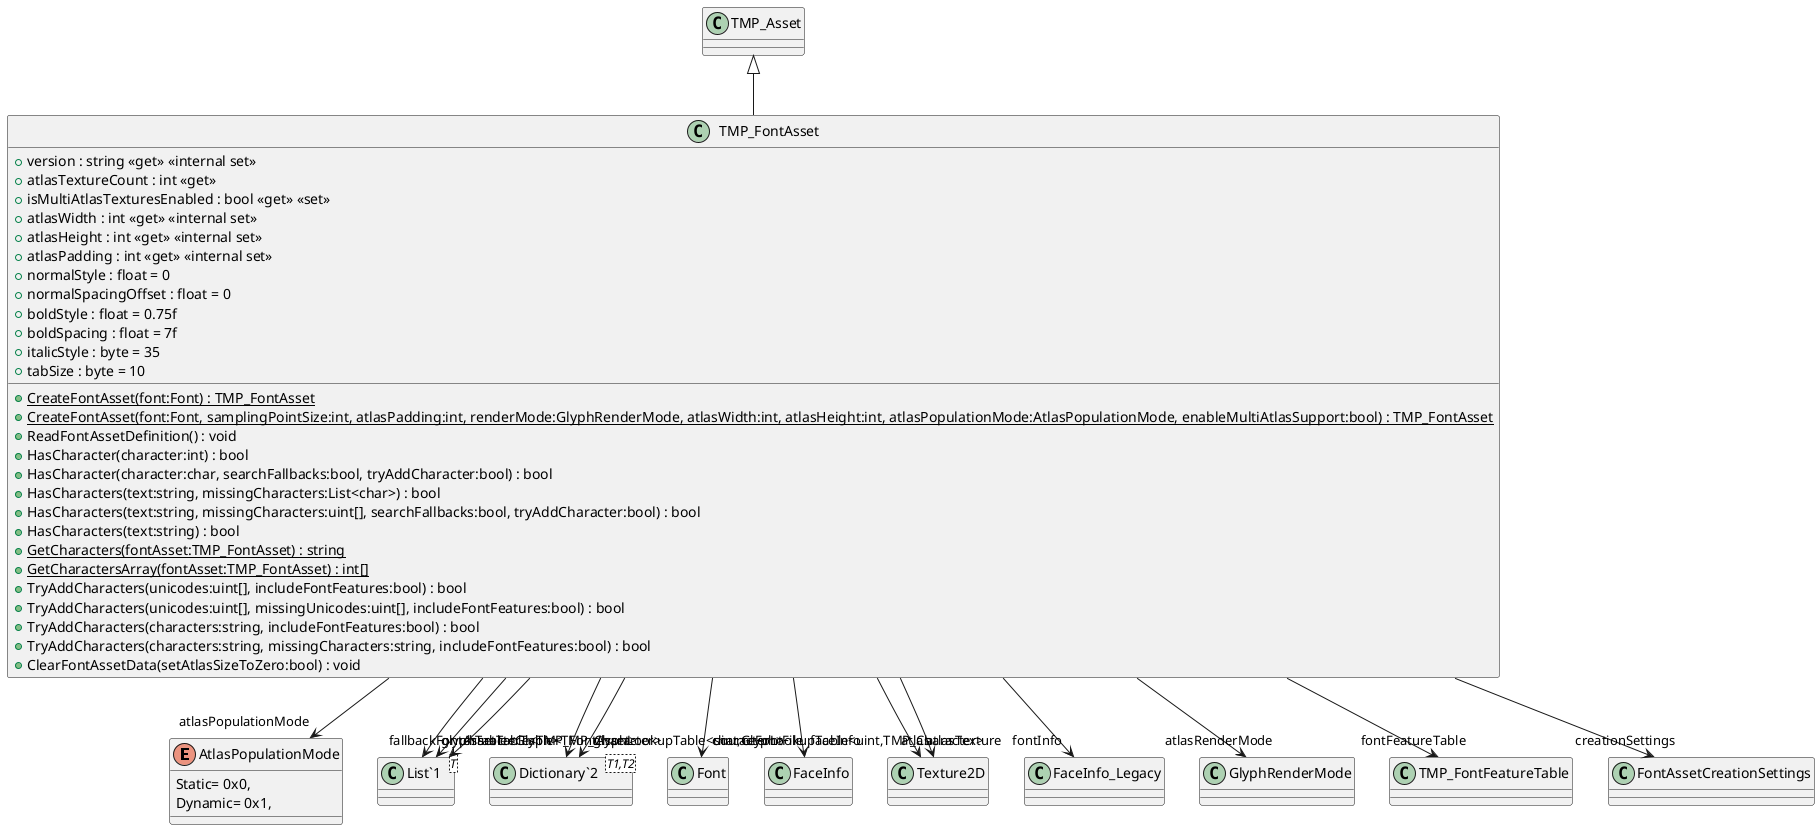 @startuml
enum AtlasPopulationMode {
    Static= 0x0,
    Dynamic= 0x1,
}
class TMP_FontAsset {
    + version : string <<get>> <<internal set>>
    + atlasTextureCount : int <<get>>
    + isMultiAtlasTexturesEnabled : bool <<get>> <<set>>
    + atlasWidth : int <<get>> <<internal set>>
    + atlasHeight : int <<get>> <<internal set>>
    + atlasPadding : int <<get>> <<internal set>>
    + normalStyle : float = 0
    + normalSpacingOffset : float = 0
    + boldStyle : float = 0.75f
    + boldSpacing : float = 7f
    + italicStyle : byte = 35
    + tabSize : byte = 10
    + {static} CreateFontAsset(font:Font) : TMP_FontAsset
    + {static} CreateFontAsset(font:Font, samplingPointSize:int, atlasPadding:int, renderMode:GlyphRenderMode, atlasWidth:int, atlasHeight:int, atlasPopulationMode:AtlasPopulationMode, enableMultiAtlasSupport:bool) : TMP_FontAsset
    + ReadFontAssetDefinition() : void
    + HasCharacter(character:int) : bool
    + HasCharacter(character:char, searchFallbacks:bool, tryAddCharacter:bool) : bool
    + HasCharacters(text:string, missingCharacters:List<char>) : bool
    + HasCharacters(text:string, missingCharacters:uint[], searchFallbacks:bool, tryAddCharacter:bool) : bool
    + HasCharacters(text:string) : bool
    + {static} GetCharacters(fontAsset:TMP_FontAsset) : string
    + {static} GetCharactersArray(fontAsset:TMP_FontAsset) : int[]
    + TryAddCharacters(unicodes:uint[], includeFontFeatures:bool) : bool
    + TryAddCharacters(unicodes:uint[], missingUnicodes:uint[], includeFontFeatures:bool) : bool
    + TryAddCharacters(characters:string, includeFontFeatures:bool) : bool
    + TryAddCharacters(characters:string, missingCharacters:string, includeFontFeatures:bool) : bool
    + ClearFontAssetData(setAtlasSizeToZero:bool) : void
}
class "List`1"<T> {
}
class "Dictionary`2"<T1,T2> {
}
TMP_Asset <|-- TMP_FontAsset
TMP_FontAsset --> "sourceFontFile" Font
TMP_FontAsset --> "atlasPopulationMode" AtlasPopulationMode
TMP_FontAsset --> "faceInfo" FaceInfo
TMP_FontAsset --> "glyphTable<Glyph>" "List`1"
TMP_FontAsset --> "glyphLookupTable<uint,Glyph>" "Dictionary`2"
TMP_FontAsset --> "characterTable<TMP_Character>" "List`1"
TMP_FontAsset --> "characterLookupTable<uint,TMP_Character>" "Dictionary`2"
TMP_FontAsset --> "atlasTexture" Texture2D
TMP_FontAsset --> "fontInfo" FaceInfo_Legacy
TMP_FontAsset --> "atlas" Texture2D
TMP_FontAsset --> "atlasRenderMode" GlyphRenderMode
TMP_FontAsset --> "fontFeatureTable" TMP_FontFeatureTable
TMP_FontAsset --> "fallbackFontAssetTable<TMP_FontAsset>" "List`1"
TMP_FontAsset --> "creationSettings" FontAssetCreationSettings
@enduml
